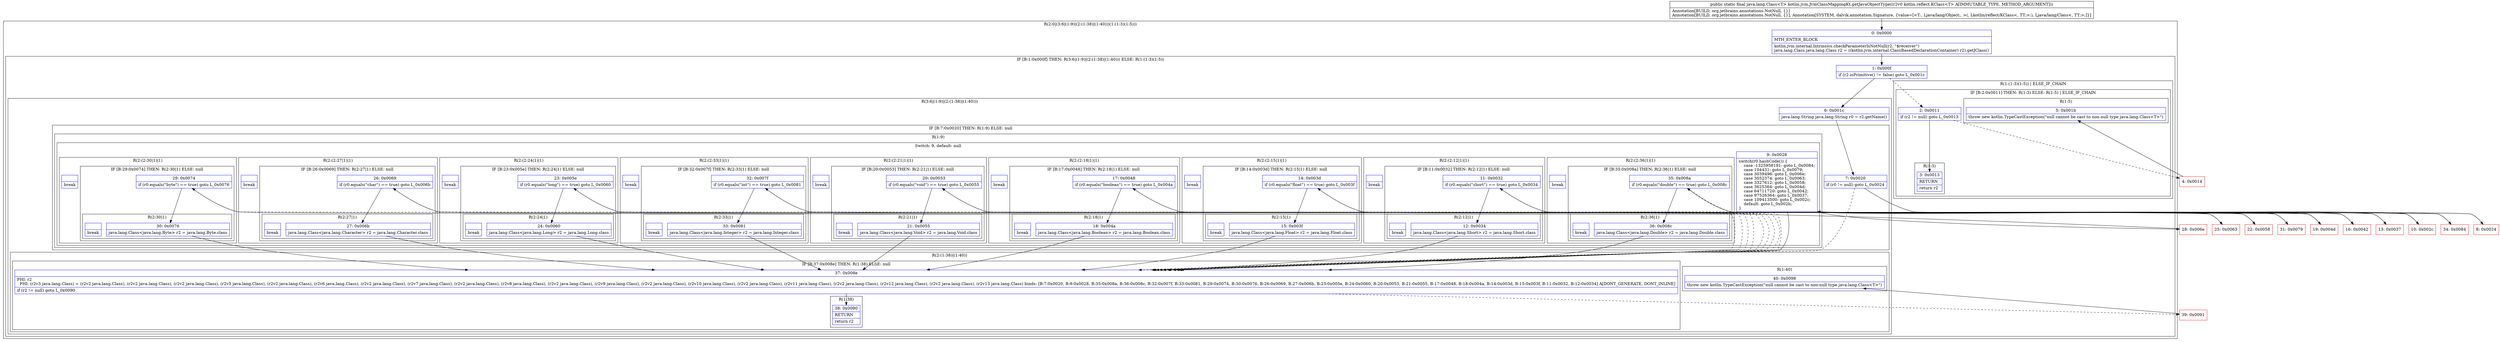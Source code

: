 digraph "CFG forkotlin.jvm.JvmClassMappingKt.getJavaObjectType(Lkotlin\/reflect\/KClass;)Ljava\/lang\/Class;" {
subgraph cluster_Region_1011525402 {
label = "R(2:0|(3:6|(1:9)|(2:(1:38)|(1:40)))(1:(1:3)(1:5)))";
node [shape=record,color=blue];
Node_0 [shape=record,label="{0\:\ 0x0000|MTH_ENTER_BLOCK\l|kotlin.jvm.internal.Intrinsics.checkParameterIsNotNull(r2, \"$receiver\")\ljava.lang.Class java.lang.Class r2 = ((kotlin.jvm.internal.ClassBasedDeclarationContainer) r2).getJClass()\l}"];
subgraph cluster_IfRegion_475458329 {
label = "IF [B:1:0x000f] THEN: R(3:6|(1:9)|(2:(1:38)|(1:40))) ELSE: R(1:(1:3)(1:5))";
node [shape=record,color=blue];
Node_1 [shape=record,label="{1\:\ 0x000f|if (r2.isPrimitive() != false) goto L_0x001c\l}"];
subgraph cluster_Region_1022595510 {
label = "R(3:6|(1:9)|(2:(1:38)|(1:40)))";
node [shape=record,color=blue];
Node_6 [shape=record,label="{6\:\ 0x001c|java.lang.String java.lang.String r0 = r2.getName()\l}"];
subgraph cluster_IfRegion_1465234427 {
label = "IF [B:7:0x0020] THEN: R(1:9) ELSE: null";
node [shape=record,color=blue];
Node_7 [shape=record,label="{7\:\ 0x0020|if (r0 != null) goto L_0x0024\l}"];
subgraph cluster_Region_589318286 {
label = "R(1:9)";
node [shape=record,color=blue];
subgraph cluster_SwitchRegion_1965734717 {
label = "Switch: 9, default: null";
node [shape=record,color=blue];
Node_9 [shape=record,label="{9\:\ 0x0028|switch(r0.hashCode()) \{\l    case \-1325958191: goto L_0x0084;\l    case 104431: goto L_0x0079;\l    case 3039496: goto L_0x006e;\l    case 3052374: goto L_0x0063;\l    case 3327612: goto L_0x0058;\l    case 3625364: goto L_0x004d;\l    case 64711720: goto L_0x0042;\l    case 97526364: goto L_0x0037;\l    case 109413500: goto L_0x002c;\l    default: goto L_0x002b;\l\}\l}"];
subgraph cluster_Region_806989158 {
label = "R(2:(2:36|1)|1)";
node [shape=record,color=blue];
subgraph cluster_IfRegion_1437586569 {
label = "IF [B:35:0x008a] THEN: R(2:36|1) ELSE: null";
node [shape=record,color=blue];
Node_35 [shape=record,label="{35\:\ 0x008a|if (r0.equals(\"double\") == true) goto L_0x008c\l}"];
subgraph cluster_Region_985889191 {
label = "R(2:36|1)";
node [shape=record,color=blue];
Node_36 [shape=record,label="{36\:\ 0x008c|java.lang.Class\<java.lang.Double\> r2 = java.lang.Double.class\l}"];
Node_InsnContainer_1559970036 [shape=record,label="{|break\l}"];
}
}
Node_InsnContainer_704358676 [shape=record,label="{|break\l}"];
}
subgraph cluster_Region_146731165 {
label = "R(2:(2:33|1)|1)";
node [shape=record,color=blue];
subgraph cluster_IfRegion_667264742 {
label = "IF [B:32:0x007f] THEN: R(2:33|1) ELSE: null";
node [shape=record,color=blue];
Node_32 [shape=record,label="{32\:\ 0x007f|if (r0.equals(\"int\") == true) goto L_0x0081\l}"];
subgraph cluster_Region_206143846 {
label = "R(2:33|1)";
node [shape=record,color=blue];
Node_33 [shape=record,label="{33\:\ 0x0081|java.lang.Class\<java.lang.Integer\> r2 = java.lang.Integer.class\l}"];
Node_InsnContainer_1966153329 [shape=record,label="{|break\l}"];
}
}
Node_InsnContainer_1934302403 [shape=record,label="{|break\l}"];
}
subgraph cluster_Region_118270135 {
label = "R(2:(2:30|1)|1)";
node [shape=record,color=blue];
subgraph cluster_IfRegion_1567949710 {
label = "IF [B:29:0x0074] THEN: R(2:30|1) ELSE: null";
node [shape=record,color=blue];
Node_29 [shape=record,label="{29\:\ 0x0074|if (r0.equals(\"byte\") == true) goto L_0x0076\l}"];
subgraph cluster_Region_1919041091 {
label = "R(2:30|1)";
node [shape=record,color=blue];
Node_30 [shape=record,label="{30\:\ 0x0076|java.lang.Class\<java.lang.Byte\> r2 = java.lang.Byte.class\l}"];
Node_InsnContainer_2026478291 [shape=record,label="{|break\l}"];
}
}
Node_InsnContainer_91668781 [shape=record,label="{|break\l}"];
}
subgraph cluster_Region_787507268 {
label = "R(2:(2:27|1)|1)";
node [shape=record,color=blue];
subgraph cluster_IfRegion_2108074062 {
label = "IF [B:26:0x0069] THEN: R(2:27|1) ELSE: null";
node [shape=record,color=blue];
Node_26 [shape=record,label="{26\:\ 0x0069|if (r0.equals(\"char\") == true) goto L_0x006b\l}"];
subgraph cluster_Region_469316962 {
label = "R(2:27|1)";
node [shape=record,color=blue];
Node_27 [shape=record,label="{27\:\ 0x006b|java.lang.Class\<java.lang.Character\> r2 = java.lang.Character.class\l}"];
Node_InsnContainer_1281045565 [shape=record,label="{|break\l}"];
}
}
Node_InsnContainer_2020618343 [shape=record,label="{|break\l}"];
}
subgraph cluster_Region_1270675949 {
label = "R(2:(2:24|1)|1)";
node [shape=record,color=blue];
subgraph cluster_IfRegion_1443246319 {
label = "IF [B:23:0x005e] THEN: R(2:24|1) ELSE: null";
node [shape=record,color=blue];
Node_23 [shape=record,label="{23\:\ 0x005e|if (r0.equals(\"long\") == true) goto L_0x0060\l}"];
subgraph cluster_Region_987130363 {
label = "R(2:24|1)";
node [shape=record,color=blue];
Node_24 [shape=record,label="{24\:\ 0x0060|java.lang.Class\<java.lang.Long\> r2 = java.lang.Long.class\l}"];
Node_InsnContainer_1721961110 [shape=record,label="{|break\l}"];
}
}
Node_InsnContainer_1934373027 [shape=record,label="{|break\l}"];
}
subgraph cluster_Region_180802981 {
label = "R(2:(2:21|1)|1)";
node [shape=record,color=blue];
subgraph cluster_IfRegion_1560170079 {
label = "IF [B:20:0x0053] THEN: R(2:21|1) ELSE: null";
node [shape=record,color=blue];
Node_20 [shape=record,label="{20\:\ 0x0053|if (r0.equals(\"void\") == true) goto L_0x0055\l}"];
subgraph cluster_Region_2060750198 {
label = "R(2:21|1)";
node [shape=record,color=blue];
Node_21 [shape=record,label="{21\:\ 0x0055|java.lang.Class\<java.lang.Void\> r2 = java.lang.Void.class\l}"];
Node_InsnContainer_639182465 [shape=record,label="{|break\l}"];
}
}
Node_InsnContainer_1477472110 [shape=record,label="{|break\l}"];
}
subgraph cluster_Region_1246467559 {
label = "R(2:(2:18|1)|1)";
node [shape=record,color=blue];
subgraph cluster_IfRegion_694308669 {
label = "IF [B:17:0x0048] THEN: R(2:18|1) ELSE: null";
node [shape=record,color=blue];
Node_17 [shape=record,label="{17\:\ 0x0048|if (r0.equals(\"boolean\") == true) goto L_0x004a\l}"];
subgraph cluster_Region_421995593 {
label = "R(2:18|1)";
node [shape=record,color=blue];
Node_18 [shape=record,label="{18\:\ 0x004a|java.lang.Class\<java.lang.Boolean\> r2 = java.lang.Boolean.class\l}"];
Node_InsnContainer_1989937910 [shape=record,label="{|break\l}"];
}
}
Node_InsnContainer_425596810 [shape=record,label="{|break\l}"];
}
subgraph cluster_Region_1114530000 {
label = "R(2:(2:15|1)|1)";
node [shape=record,color=blue];
subgraph cluster_IfRegion_1640920711 {
label = "IF [B:14:0x003d] THEN: R(2:15|1) ELSE: null";
node [shape=record,color=blue];
Node_14 [shape=record,label="{14\:\ 0x003d|if (r0.equals(\"float\") == true) goto L_0x003f\l}"];
subgraph cluster_Region_1260863530 {
label = "R(2:15|1)";
node [shape=record,color=blue];
Node_15 [shape=record,label="{15\:\ 0x003f|java.lang.Class\<java.lang.Float\> r2 = java.lang.Float.class\l}"];
Node_InsnContainer_1419518423 [shape=record,label="{|break\l}"];
}
}
Node_InsnContainer_1111579144 [shape=record,label="{|break\l}"];
}
subgraph cluster_Region_726333325 {
label = "R(2:(2:12|1)|1)";
node [shape=record,color=blue];
subgraph cluster_IfRegion_111719193 {
label = "IF [B:11:0x0032] THEN: R(2:12|1) ELSE: null";
node [shape=record,color=blue];
Node_11 [shape=record,label="{11\:\ 0x0032|if (r0.equals(\"short\") == true) goto L_0x0034\l}"];
subgraph cluster_Region_1119318276 {
label = "R(2:12|1)";
node [shape=record,color=blue];
Node_12 [shape=record,label="{12\:\ 0x0034|java.lang.Class\<java.lang.Short\> r2 = java.lang.Short.class\l}"];
Node_InsnContainer_437480148 [shape=record,label="{|break\l}"];
}
}
Node_InsnContainer_791966424 [shape=record,label="{|break\l}"];
}
}
}
}
subgraph cluster_Region_1743649836 {
label = "R(2:(1:38)|(1:40))";
node [shape=record,color=blue];
subgraph cluster_IfRegion_524807253 {
label = "IF [B:37:0x008e] THEN: R(1:38) ELSE: null";
node [shape=record,color=blue];
Node_37 [shape=record,label="{37\:\ 0x008e|PHI: r2 \l  PHI: (r2v3 java.lang.Class) = (r2v2 java.lang.Class), (r2v2 java.lang.Class), (r2v2 java.lang.Class), (r2v5 java.lang.Class), (r2v2 java.lang.Class), (r2v6 java.lang.Class), (r2v2 java.lang.Class), (r2v7 java.lang.Class), (r2v2 java.lang.Class), (r2v8 java.lang.Class), (r2v2 java.lang.Class), (r2v9 java.lang.Class), (r2v2 java.lang.Class), (r2v10 java.lang.Class), (r2v2 java.lang.Class), (r2v11 java.lang.Class), (r2v2 java.lang.Class), (r2v12 java.lang.Class), (r2v2 java.lang.Class), (r2v13 java.lang.Class) binds: [B:7:0x0020, B:9:0x0028, B:35:0x008a, B:36:0x008c, B:32:0x007f, B:33:0x0081, B:29:0x0074, B:30:0x0076, B:26:0x0069, B:27:0x006b, B:23:0x005e, B:24:0x0060, B:20:0x0053, B:21:0x0055, B:17:0x0048, B:18:0x004a, B:14:0x003d, B:15:0x003f, B:11:0x0032, B:12:0x0034] A[DONT_GENERATE, DONT_INLINE]\l|if (r2 != null) goto L_0x0090\l}"];
subgraph cluster_Region_1067032618 {
label = "R(1:38)";
node [shape=record,color=blue];
Node_38 [shape=record,label="{38\:\ 0x0090|RETURN\l|return r2\l}"];
}
}
subgraph cluster_Region_468163011 {
label = "R(1:40)";
node [shape=record,color=blue];
Node_40 [shape=record,label="{40\:\ 0x0098|throw new kotlin.TypeCastException(\"null cannot be cast to non\-null type java.lang.Class\<T\>\")\l}"];
}
}
}
subgraph cluster_Region_446891425 {
label = "R(1:(1:3)(1:5)) | ELSE_IF_CHAIN\l";
node [shape=record,color=blue];
subgraph cluster_IfRegion_1294245906 {
label = "IF [B:2:0x0011] THEN: R(1:3) ELSE: R(1:5) | ELSE_IF_CHAIN\l";
node [shape=record,color=blue];
Node_2 [shape=record,label="{2\:\ 0x0011|if (r2 != null) goto L_0x0013\l}"];
subgraph cluster_Region_878893027 {
label = "R(1:3)";
node [shape=record,color=blue];
Node_3 [shape=record,label="{3\:\ 0x0013|RETURN\l|return r2\l}"];
}
subgraph cluster_Region_378341023 {
label = "R(1:5)";
node [shape=record,color=blue];
Node_5 [shape=record,label="{5\:\ 0x001b|throw new kotlin.TypeCastException(\"null cannot be cast to non\-null type java.lang.Class\<T\>\")\l}"];
}
}
}
}
}
Node_4 [shape=record,color=red,label="{4\:\ 0x0014}"];
Node_8 [shape=record,color=red,label="{8\:\ 0x0024}"];
Node_10 [shape=record,color=red,label="{10\:\ 0x002c}"];
Node_13 [shape=record,color=red,label="{13\:\ 0x0037}"];
Node_16 [shape=record,color=red,label="{16\:\ 0x0042}"];
Node_19 [shape=record,color=red,label="{19\:\ 0x004d}"];
Node_22 [shape=record,color=red,label="{22\:\ 0x0058}"];
Node_25 [shape=record,color=red,label="{25\:\ 0x0063}"];
Node_28 [shape=record,color=red,label="{28\:\ 0x006e}"];
Node_31 [shape=record,color=red,label="{31\:\ 0x0079}"];
Node_34 [shape=record,color=red,label="{34\:\ 0x0084}"];
Node_39 [shape=record,color=red,label="{39\:\ 0x0091}"];
MethodNode[shape=record,label="{public static final java.lang.Class\<T\> kotlin.jvm.JvmClassMappingKt.getJavaObjectType((r2v0 kotlin.reflect.KClass\<T\> A[IMMUTABLE_TYPE, METHOD_ARGUMENT]))  | Annotation[BUILD, org.jetbrains.annotations.NotNull, \{\}]\lAnnotation[BUILD, org.jetbrains.annotations.NotNull, \{\}], Annotation[SYSTEM, dalvik.annotation.Signature, \{value=[\<T:, Ljava\/lang\/Object;, \>(, Lkotlin\/reflect\/KClass\<, TT;\>;), Ljava\/lang\/Class\<, TT;\>;]\}]\l}"];
MethodNode -> Node_0;
Node_0 -> Node_1;
Node_1 -> Node_2[style=dashed];
Node_1 -> Node_6;
Node_6 -> Node_7;
Node_7 -> Node_8;
Node_7 -> Node_37[style=dashed];
Node_9 -> Node_10;
Node_9 -> Node_13;
Node_9 -> Node_16;
Node_9 -> Node_19;
Node_9 -> Node_22;
Node_9 -> Node_25;
Node_9 -> Node_28;
Node_9 -> Node_31;
Node_9 -> Node_34;
Node_9 -> Node_37;
Node_35 -> Node_36;
Node_35 -> Node_37[style=dashed];
Node_36 -> Node_37;
Node_32 -> Node_33;
Node_32 -> Node_37[style=dashed];
Node_33 -> Node_37;
Node_29 -> Node_30;
Node_29 -> Node_37[style=dashed];
Node_30 -> Node_37;
Node_26 -> Node_27;
Node_26 -> Node_37[style=dashed];
Node_27 -> Node_37;
Node_23 -> Node_24;
Node_23 -> Node_37[style=dashed];
Node_24 -> Node_37;
Node_20 -> Node_21;
Node_20 -> Node_37[style=dashed];
Node_21 -> Node_37;
Node_17 -> Node_18;
Node_17 -> Node_37[style=dashed];
Node_18 -> Node_37;
Node_14 -> Node_15;
Node_14 -> Node_37[style=dashed];
Node_15 -> Node_37;
Node_11 -> Node_12;
Node_11 -> Node_37[style=dashed];
Node_12 -> Node_37;
Node_37 -> Node_38;
Node_37 -> Node_39[style=dashed];
Node_2 -> Node_3;
Node_2 -> Node_4[style=dashed];
Node_4 -> Node_5;
Node_8 -> Node_9;
Node_10 -> Node_11;
Node_13 -> Node_14;
Node_16 -> Node_17;
Node_19 -> Node_20;
Node_22 -> Node_23;
Node_25 -> Node_26;
Node_28 -> Node_29;
Node_31 -> Node_32;
Node_34 -> Node_35;
Node_39 -> Node_40;
}

